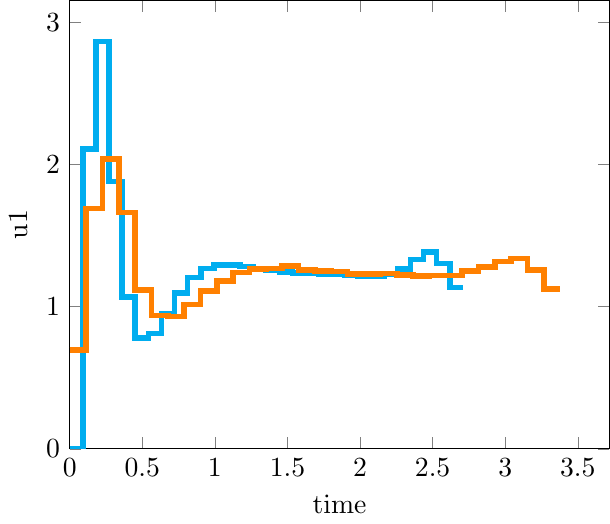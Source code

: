 \documentclass[tikz]{standalone}
\usepackage{pgfplots}
\pgfplotsset{compat=newest}
\pgfplotsset{every axis legend/.append style={%
cells={anchor=west}}
}
\usetikzlibrary{arrows}
\tikzset{>=stealth'}

\begin{document}
\begin{tikzpicture}[]
\begin{axis}[
  ylabel = {u1},
  xmin = {0},
  xlabel = {time},
  hide axis = {false},
  ymin = {0}
]

\addplot+[
  mark = {none},
  const plot, color=cyan, line width=2pt, solid
] coordinates {
  (0.0, 0.0)
  (0.09, 2.112)
  (0.181, 2.868)
  (0.271, 1.881)
  (0.361, 1.068)
  (0.451, 0.782)
  (0.542, 0.812)
  (0.632, 0.952)
  (0.722, 1.097)
  (0.813, 1.206)
  (0.903, 1.27)
  (0.993, 1.295)
  (1.083, 1.295)
  (1.174, 1.283)
  (1.264, 1.268)
  (1.354, 1.255)
  (1.444, 1.245)
  (1.535, 1.239)
  (1.625, 1.235)
  (1.715, 1.231)
  (1.806, 1.226)
  (1.896, 1.22)
  (1.986, 1.214)
  (2.076, 1.215)
  (2.167, 1.229)
  (2.257, 1.267)
  (2.347, 1.331)
  (2.438, 1.387)
  (2.528, 1.303)
  (2.618, 1.135)
  (2.708, 1.135)
};

\addplot+[
  mark = {none},
  const plot, color=orange, line width=2pt, solid
] coordinates {
  (0.0, 0.695)
  (0.113, 1.691)
  (0.225, 2.039)
  (0.338, 1.662)
  (0.451, 1.118)
  (0.563, 0.938)
  (0.676, 0.93)
  (0.788, 1.015)
  (0.901, 1.112)
  (1.014, 1.182)
  (1.126, 1.242)
  (1.239, 1.265)
  (1.352, 1.269)
  (1.464, 1.285)
  (1.577, 1.26)
  (1.689, 1.252)
  (1.802, 1.249)
  (1.915, 1.23)
  (2.027, 1.23)
  (2.14, 1.235)
  (2.253, 1.225)
  (2.365, 1.215)
  (2.478, 1.22)
  (2.591, 1.22)
  (2.703, 1.25)
  (2.816, 1.281)
  (2.928, 1.32)
  (3.041, 1.34)
  (3.154, 1.257)
  (3.266, 1.126)
  (3.379, 1.126)
};

\end{axis}
\end{tikzpicture}

\end{document}
